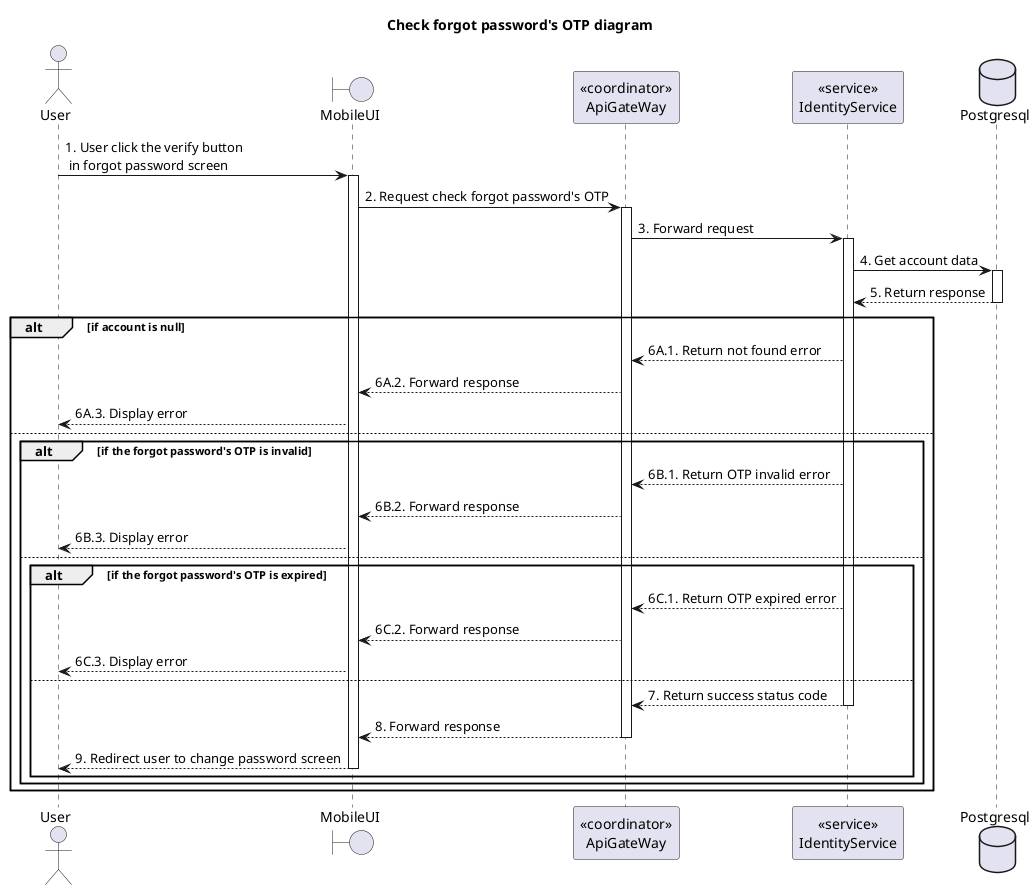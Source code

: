 @startuml Sequence
title "Check forgot password's OTP diagram"

<style>
  sequenceDiagram {
    reference {
      BackGroundColor white
    }
}
</style>

actor User
boundary MobileUI
participant "<<coordinator>>\nApiGateWay" as ApiGateway
participant "<<service>>\nIdentityService" as IdentityService
database Postgresql

User -> MobileUI ++: 1. User click the verify button\n in forgot password screen
MobileUI -> ApiGateway ++: 2. Request check forgot password's OTP

ApiGateway -> IdentityService ++: 3. Forward request
IdentityService -> Postgresql ++: 4. Get account data
IdentityService <-- Postgresql --: 5. Return response

alt if account is null
  ApiGateway <-- IdentityService: 6A.1. Return not found error
  MobileUI <-- ApiGateway: 6A.2. Forward response
  User <-- MobileUI: 6A.3. Display error
else
  alt if the forgot password's OTP is invalid
    ApiGateway <-- IdentityService: 6B.1. Return OTP invalid error
    MobileUI <-- ApiGateway: 6B.2. Forward response
    User <-- MobileUI: 6B.3. Display error
  else
    alt if the forgot password's OTP is expired
      ApiGateway <-- IdentityService: 6C.1. Return OTP expired error
      MobileUI <-- ApiGateway: 6C.2. Forward response
      User <-- MobileUI: 6C.3. Display error
    else
      ApiGateway <-- IdentityService --: 7. Return success status code
      MobileUI <-- ApiGateway --: 8. Forward response
      User <-- MobileUI --: 9. Redirect user to change password screen
    end
  end
end

@enduml
